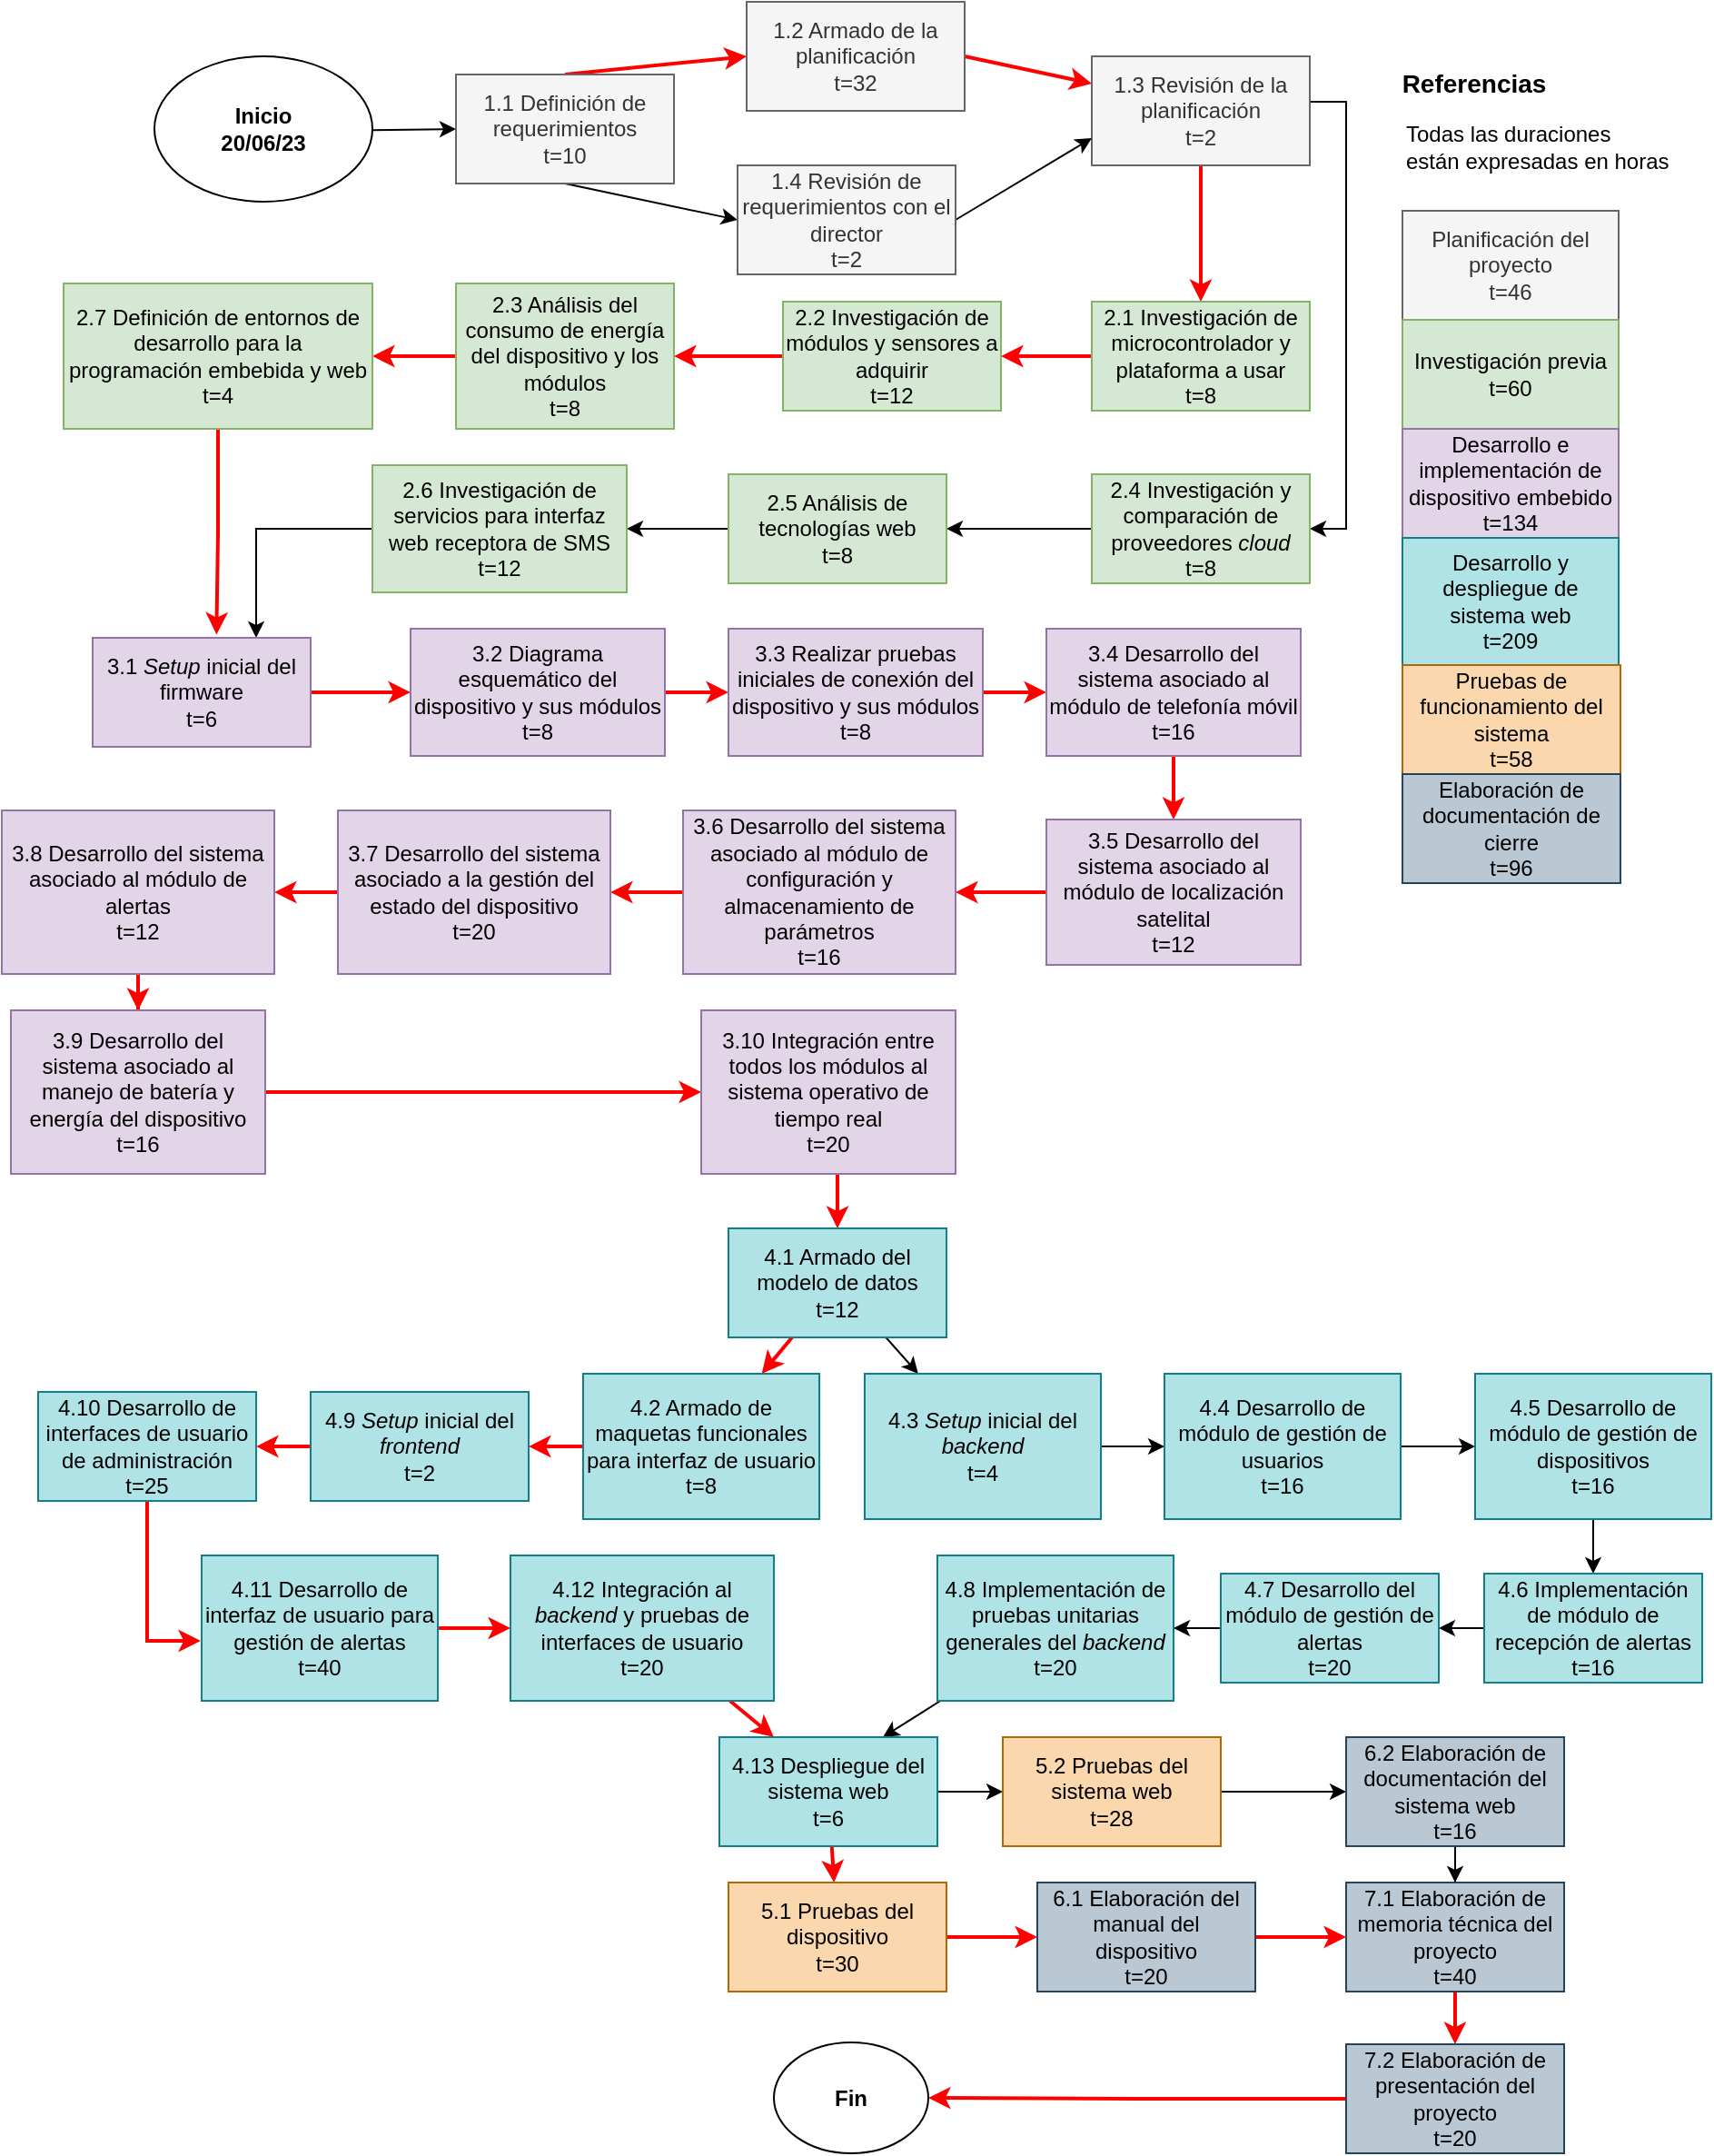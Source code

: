 <mxfile version="21.5.0">
  <diagram name="Página-1" id="_BBzRFqypRIonCh25nqs">
    <mxGraphModel dx="1687" dy="893" grid="1" gridSize="10" guides="1" tooltips="1" connect="1" arrows="1" fold="1" page="1" pageScale="1" pageWidth="827" pageHeight="1169" math="0" shadow="0">
      <root>
        <mxCell id="0" />
        <mxCell id="1" parent="0" />
        <mxCell id="8GlcsTd-VcIJwiDAIykF-2" style="rounded=0;orthogonalLoop=1;jettySize=auto;html=1;" edge="1" parent="1" source="8GlcsTd-VcIJwiDAIykF-1" target="8GlcsTd-VcIJwiDAIykF-4">
          <mxGeometry relative="1" as="geometry">
            <mxPoint x="440" y="125" as="targetPoint" />
          </mxGeometry>
        </mxCell>
        <mxCell id="8GlcsTd-VcIJwiDAIykF-1" value="&lt;div&gt;Inicio&lt;/div&gt;&lt;div&gt;20/06/23&lt;br&gt;&lt;/div&gt;" style="ellipse;whiteSpace=wrap;html=1;fontStyle=1" vertex="1" parent="1">
          <mxGeometry x="294" y="75" width="120" height="80" as="geometry" />
        </mxCell>
        <mxCell id="8GlcsTd-VcIJwiDAIykF-48" style="rounded=0;orthogonalLoop=1;jettySize=auto;html=1;entryX=0;entryY=0.5;entryDx=0;entryDy=0;exitX=0.5;exitY=0;exitDx=0;exitDy=0;fontColor=#FF0000;fontStyle=1;strokeWidth=2;strokeColor=#FF0000;" edge="1" parent="1" source="8GlcsTd-VcIJwiDAIykF-4" target="8GlcsTd-VcIJwiDAIykF-6">
          <mxGeometry relative="1" as="geometry" />
        </mxCell>
        <mxCell id="8GlcsTd-VcIJwiDAIykF-49" style="rounded=0;orthogonalLoop=1;jettySize=auto;html=1;entryX=0;entryY=0.5;entryDx=0;entryDy=0;exitX=0.5;exitY=1;exitDx=0;exitDy=0;" edge="1" parent="1" source="8GlcsTd-VcIJwiDAIykF-4" target="8GlcsTd-VcIJwiDAIykF-7">
          <mxGeometry relative="1" as="geometry" />
        </mxCell>
        <mxCell id="8GlcsTd-VcIJwiDAIykF-4" value="&lt;div&gt;1.1 Definición de requerimientos&lt;/div&gt;&lt;div&gt;t=10&lt;br&gt;&lt;/div&gt;" style="rounded=0;whiteSpace=wrap;html=1;fillColor=#f5f5f5;fontColor=#333333;strokeColor=#666666;" vertex="1" parent="1">
          <mxGeometry x="460" y="85" width="120" height="60" as="geometry" />
        </mxCell>
        <mxCell id="8GlcsTd-VcIJwiDAIykF-52" style="edgeStyle=orthogonalEdgeStyle;rounded=0;orthogonalLoop=1;jettySize=auto;html=1;entryX=0.5;entryY=0;entryDx=0;entryDy=0;strokeWidth=2;strokeColor=#FF0000;" edge="1" parent="1" source="8GlcsTd-VcIJwiDAIykF-5" target="8GlcsTd-VcIJwiDAIykF-8">
          <mxGeometry relative="1" as="geometry" />
        </mxCell>
        <mxCell id="8GlcsTd-VcIJwiDAIykF-107" style="edgeStyle=orthogonalEdgeStyle;rounded=0;orthogonalLoop=1;jettySize=auto;html=1;entryX=1;entryY=0.5;entryDx=0;entryDy=0;" edge="1" parent="1" source="8GlcsTd-VcIJwiDAIykF-5" target="8GlcsTd-VcIJwiDAIykF-11">
          <mxGeometry relative="1" as="geometry">
            <Array as="points">
              <mxPoint x="950" y="100" />
              <mxPoint x="950" y="335" />
            </Array>
          </mxGeometry>
        </mxCell>
        <mxCell id="8GlcsTd-VcIJwiDAIykF-5" value="&lt;div&gt;1.3 Revisión de la planificación&lt;/div&gt;&lt;div&gt;t=2&lt;br&gt;&lt;/div&gt;" style="rounded=0;whiteSpace=wrap;html=1;fillColor=#f5f5f5;fontColor=#333333;strokeColor=#666666;" vertex="1" parent="1">
          <mxGeometry x="810" y="75" width="120" height="60" as="geometry" />
        </mxCell>
        <mxCell id="8GlcsTd-VcIJwiDAIykF-50" style="rounded=0;orthogonalLoop=1;jettySize=auto;html=1;entryX=0;entryY=0.25;entryDx=0;entryDy=0;exitX=1;exitY=0.5;exitDx=0;exitDy=0;fontColor=#FF0000;fontStyle=1;strokeWidth=2;strokeColor=#FF0000;" edge="1" parent="1" source="8GlcsTd-VcIJwiDAIykF-6" target="8GlcsTd-VcIJwiDAIykF-5">
          <mxGeometry relative="1" as="geometry" />
        </mxCell>
        <mxCell id="8GlcsTd-VcIJwiDAIykF-6" value="&lt;div&gt;1.2 Armado de la planificación&lt;/div&gt;&lt;div&gt;t=32&lt;br&gt;&lt;/div&gt;" style="rounded=0;whiteSpace=wrap;html=1;fillColor=#f5f5f5;fontColor=#333333;strokeColor=#666666;" vertex="1" parent="1">
          <mxGeometry x="620" y="45" width="120" height="60" as="geometry" />
        </mxCell>
        <mxCell id="8GlcsTd-VcIJwiDAIykF-51" style="rounded=0;orthogonalLoop=1;jettySize=auto;html=1;exitX=1;exitY=0.5;exitDx=0;exitDy=0;entryX=0;entryY=0.75;entryDx=0;entryDy=0;" edge="1" parent="1" source="8GlcsTd-VcIJwiDAIykF-7" target="8GlcsTd-VcIJwiDAIykF-5">
          <mxGeometry relative="1" as="geometry" />
        </mxCell>
        <mxCell id="8GlcsTd-VcIJwiDAIykF-7" value="&lt;div&gt;1.4 Revisión de requerimientos con el director&lt;/div&gt;&lt;div&gt;t=2&lt;br&gt;&lt;/div&gt;" style="rounded=0;whiteSpace=wrap;html=1;fillColor=#f5f5f5;fontColor=#333333;strokeColor=#666666;" vertex="1" parent="1">
          <mxGeometry x="615" y="135" width="120" height="60" as="geometry" />
        </mxCell>
        <mxCell id="8GlcsTd-VcIJwiDAIykF-53" style="edgeStyle=orthogonalEdgeStyle;rounded=0;orthogonalLoop=1;jettySize=auto;html=1;entryX=1;entryY=0.5;entryDx=0;entryDy=0;strokeWidth=2;strokeColor=#FF0000;" edge="1" parent="1" source="8GlcsTd-VcIJwiDAIykF-8" target="8GlcsTd-VcIJwiDAIykF-9">
          <mxGeometry relative="1" as="geometry" />
        </mxCell>
        <mxCell id="8GlcsTd-VcIJwiDAIykF-8" value="&lt;div&gt;2.1 Investigación de microcontrolador y plataforma a usar&lt;/div&gt;&lt;div&gt;t=8&lt;br&gt;&lt;/div&gt;" style="rounded=0;whiteSpace=wrap;html=1;fillColor=#d5e8d4;strokeColor=#82b366;" vertex="1" parent="1">
          <mxGeometry x="810" y="210" width="120" height="60" as="geometry" />
        </mxCell>
        <mxCell id="8GlcsTd-VcIJwiDAIykF-54" style="edgeStyle=orthogonalEdgeStyle;rounded=0;orthogonalLoop=1;jettySize=auto;html=1;strokeWidth=2;strokeColor=#FF0000;" edge="1" parent="1" source="8GlcsTd-VcIJwiDAIykF-9" target="8GlcsTd-VcIJwiDAIykF-10">
          <mxGeometry relative="1" as="geometry" />
        </mxCell>
        <mxCell id="8GlcsTd-VcIJwiDAIykF-9" value="&lt;div&gt;2.2 Investigación de módulos y sensores a adquirir&lt;/div&gt;&lt;div&gt;t=12&lt;br&gt;&lt;/div&gt;" style="rounded=0;whiteSpace=wrap;html=1;fillColor=#d5e8d4;strokeColor=#82b366;" vertex="1" parent="1">
          <mxGeometry x="640" y="210" width="120" height="60" as="geometry" />
        </mxCell>
        <mxCell id="8GlcsTd-VcIJwiDAIykF-55" style="edgeStyle=orthogonalEdgeStyle;rounded=0;orthogonalLoop=1;jettySize=auto;html=1;entryX=1;entryY=0.5;entryDx=0;entryDy=0;strokeWidth=2;strokeColor=#FF0000;" edge="1" parent="1" source="8GlcsTd-VcIJwiDAIykF-10" target="8GlcsTd-VcIJwiDAIykF-14">
          <mxGeometry relative="1" as="geometry" />
        </mxCell>
        <mxCell id="8GlcsTd-VcIJwiDAIykF-10" value="&lt;div&gt;2.3 Análisis del consumo de energía del dispositivo y los módulos&lt;/div&gt;&lt;div&gt;t=8&lt;br&gt;&lt;/div&gt;" style="rounded=0;whiteSpace=wrap;html=1;fillColor=#d5e8d4;strokeColor=#82b366;" vertex="1" parent="1">
          <mxGeometry x="460" y="200" width="120" height="80" as="geometry" />
        </mxCell>
        <mxCell id="8GlcsTd-VcIJwiDAIykF-58" style="edgeStyle=orthogonalEdgeStyle;rounded=0;orthogonalLoop=1;jettySize=auto;html=1;" edge="1" parent="1" source="8GlcsTd-VcIJwiDAIykF-11" target="8GlcsTd-VcIJwiDAIykF-12">
          <mxGeometry relative="1" as="geometry" />
        </mxCell>
        <mxCell id="8GlcsTd-VcIJwiDAIykF-11" value="&lt;div&gt;2.4 Investigación y comparación de proveedores &lt;i&gt;cloud&lt;/i&gt;&lt;/div&gt;&lt;div&gt;t=8&lt;br&gt;&lt;/div&gt;" style="rounded=0;whiteSpace=wrap;html=1;fillColor=#d5e8d4;strokeColor=#82b366;" vertex="1" parent="1">
          <mxGeometry x="810" y="305" width="120" height="60" as="geometry" />
        </mxCell>
        <mxCell id="8GlcsTd-VcIJwiDAIykF-59" style="edgeStyle=orthogonalEdgeStyle;rounded=0;orthogonalLoop=1;jettySize=auto;html=1;" edge="1" parent="1" source="8GlcsTd-VcIJwiDAIykF-12" target="8GlcsTd-VcIJwiDAIykF-13">
          <mxGeometry relative="1" as="geometry" />
        </mxCell>
        <mxCell id="8GlcsTd-VcIJwiDAIykF-12" value="&lt;div&gt;2.5 Análisis de tecnologías web&lt;/div&gt;&lt;div&gt;t=8&lt;br&gt;&lt;/div&gt;" style="rounded=0;whiteSpace=wrap;html=1;fillColor=#d5e8d4;strokeColor=#82b366;" vertex="1" parent="1">
          <mxGeometry x="610" y="305" width="120" height="60" as="geometry" />
        </mxCell>
        <mxCell id="8GlcsTd-VcIJwiDAIykF-62" style="edgeStyle=orthogonalEdgeStyle;rounded=0;orthogonalLoop=1;jettySize=auto;html=1;entryX=0.75;entryY=0;entryDx=0;entryDy=0;" edge="1" parent="1" source="8GlcsTd-VcIJwiDAIykF-13" target="8GlcsTd-VcIJwiDAIykF-15">
          <mxGeometry relative="1" as="geometry" />
        </mxCell>
        <mxCell id="8GlcsTd-VcIJwiDAIykF-13" value="&lt;div&gt;2.6 Investigación de servicios para interfaz web receptora de SMS&lt;/div&gt;&lt;div&gt;t=12&lt;br&gt;&lt;/div&gt;" style="rounded=0;whiteSpace=wrap;html=1;fillColor=#d5e8d4;strokeColor=#82b366;" vertex="1" parent="1">
          <mxGeometry x="414" y="300" width="140" height="70" as="geometry" />
        </mxCell>
        <mxCell id="8GlcsTd-VcIJwiDAIykF-61" style="edgeStyle=orthogonalEdgeStyle;rounded=0;orthogonalLoop=1;jettySize=auto;html=1;entryX=0.568;entryY=-0.03;entryDx=0;entryDy=0;entryPerimeter=0;strokeWidth=2;strokeColor=#FF0000;" edge="1" parent="1" source="8GlcsTd-VcIJwiDAIykF-14" target="8GlcsTd-VcIJwiDAIykF-15">
          <mxGeometry relative="1" as="geometry" />
        </mxCell>
        <mxCell id="8GlcsTd-VcIJwiDAIykF-14" value="&lt;div&gt;2.7 Definición de entornos de desarrollo para la programación embebida y web&lt;/div&gt;&lt;div&gt;t=4&lt;br&gt;&lt;/div&gt;" style="rounded=0;whiteSpace=wrap;html=1;fillColor=#d5e8d4;strokeColor=#82b366;" vertex="1" parent="1">
          <mxGeometry x="244" y="200" width="170" height="80" as="geometry" />
        </mxCell>
        <mxCell id="8GlcsTd-VcIJwiDAIykF-63" style="edgeStyle=orthogonalEdgeStyle;rounded=0;orthogonalLoop=1;jettySize=auto;html=1;entryX=0;entryY=0.5;entryDx=0;entryDy=0;strokeWidth=2;strokeColor=#FF0000;" edge="1" parent="1" source="8GlcsTd-VcIJwiDAIykF-15" target="8GlcsTd-VcIJwiDAIykF-16">
          <mxGeometry relative="1" as="geometry" />
        </mxCell>
        <mxCell id="8GlcsTd-VcIJwiDAIykF-15" value="&lt;div&gt;3.1 &lt;i&gt;Setup&lt;/i&gt; inicial del firmware&lt;/div&gt;&lt;div&gt;t=6&lt;br&gt;&lt;/div&gt;" style="rounded=0;whiteSpace=wrap;html=1;fillColor=#e1d5e7;strokeColor=#9673a6;" vertex="1" parent="1">
          <mxGeometry x="260" y="395" width="120" height="60" as="geometry" />
        </mxCell>
        <mxCell id="8GlcsTd-VcIJwiDAIykF-64" style="edgeStyle=orthogonalEdgeStyle;rounded=0;orthogonalLoop=1;jettySize=auto;html=1;strokeWidth=2;strokeColor=#FF0000;" edge="1" parent="1" source="8GlcsTd-VcIJwiDAIykF-16" target="8GlcsTd-VcIJwiDAIykF-17">
          <mxGeometry relative="1" as="geometry" />
        </mxCell>
        <mxCell id="8GlcsTd-VcIJwiDAIykF-16" value="&lt;div&gt;3.2 Diagrama esquemático del dispositivo y sus módulos&lt;/div&gt;&lt;div&gt;t=8&lt;br&gt;&lt;/div&gt;" style="rounded=0;whiteSpace=wrap;html=1;fillColor=#e1d5e7;strokeColor=#9673a6;" vertex="1" parent="1">
          <mxGeometry x="435" y="390" width="140" height="70" as="geometry" />
        </mxCell>
        <mxCell id="8GlcsTd-VcIJwiDAIykF-65" style="edgeStyle=orthogonalEdgeStyle;rounded=0;orthogonalLoop=1;jettySize=auto;html=1;strokeWidth=2;strokeColor=#FF0000;" edge="1" parent="1" source="8GlcsTd-VcIJwiDAIykF-17" target="8GlcsTd-VcIJwiDAIykF-18">
          <mxGeometry relative="1" as="geometry" />
        </mxCell>
        <mxCell id="8GlcsTd-VcIJwiDAIykF-17" value="&lt;div&gt;3.3 Realizar pruebas iniciales de conexión del dispositivo y sus módulos&lt;/div&gt;&lt;div&gt;t=8&lt;br&gt;&lt;/div&gt;" style="rounded=0;whiteSpace=wrap;html=1;fillColor=#e1d5e7;strokeColor=#9673a6;" vertex="1" parent="1">
          <mxGeometry x="610" y="390" width="140" height="70" as="geometry" />
        </mxCell>
        <mxCell id="8GlcsTd-VcIJwiDAIykF-66" style="edgeStyle=orthogonalEdgeStyle;rounded=0;orthogonalLoop=1;jettySize=auto;html=1;strokeWidth=2;strokeColor=#FF0000;" edge="1" parent="1" source="8GlcsTd-VcIJwiDAIykF-18" target="8GlcsTd-VcIJwiDAIykF-19">
          <mxGeometry relative="1" as="geometry" />
        </mxCell>
        <mxCell id="8GlcsTd-VcIJwiDAIykF-18" value="&lt;div&gt;3.4 Desarrollo del sistema asociado al módulo de telefonía móvil&lt;/div&gt;&lt;div&gt;t=16&lt;br&gt;&lt;/div&gt;" style="rounded=0;whiteSpace=wrap;html=1;fillColor=#e1d5e7;strokeColor=#9673a6;" vertex="1" parent="1">
          <mxGeometry x="785" y="390" width="140" height="70" as="geometry" />
        </mxCell>
        <mxCell id="8GlcsTd-VcIJwiDAIykF-67" style="edgeStyle=orthogonalEdgeStyle;rounded=0;orthogonalLoop=1;jettySize=auto;html=1;strokeWidth=2;strokeColor=#FF0000;" edge="1" parent="1" source="8GlcsTd-VcIJwiDAIykF-19" target="8GlcsTd-VcIJwiDAIykF-20">
          <mxGeometry relative="1" as="geometry" />
        </mxCell>
        <mxCell id="8GlcsTd-VcIJwiDAIykF-19" value="&lt;div&gt;3.5 Desarrollo del sistema asociado al módulo de localización satelital&lt;/div&gt;&lt;div&gt;t=12&lt;br&gt;&lt;/div&gt;" style="rounded=0;whiteSpace=wrap;html=1;fillColor=#e1d5e7;strokeColor=#9673a6;" vertex="1" parent="1">
          <mxGeometry x="785" y="495" width="140" height="80" as="geometry" />
        </mxCell>
        <mxCell id="8GlcsTd-VcIJwiDAIykF-68" style="edgeStyle=orthogonalEdgeStyle;rounded=0;orthogonalLoop=1;jettySize=auto;html=1;strokeWidth=2;strokeColor=#FF0000;" edge="1" parent="1" source="8GlcsTd-VcIJwiDAIykF-20" target="8GlcsTd-VcIJwiDAIykF-21">
          <mxGeometry relative="1" as="geometry" />
        </mxCell>
        <mxCell id="8GlcsTd-VcIJwiDAIykF-20" value="&lt;div&gt;3.6 Desarrollo del sistema asociado al módulo de configuración y almacenamiento de parámetros&lt;/div&gt;&lt;div&gt;t=16&lt;br&gt;&lt;/div&gt;" style="rounded=0;whiteSpace=wrap;html=1;fillColor=#e1d5e7;strokeColor=#9673a6;" vertex="1" parent="1">
          <mxGeometry x="585" y="490" width="150" height="90" as="geometry" />
        </mxCell>
        <mxCell id="8GlcsTd-VcIJwiDAIykF-69" style="edgeStyle=orthogonalEdgeStyle;rounded=0;orthogonalLoop=1;jettySize=auto;html=1;strokeWidth=2;strokeColor=#FF0000;" edge="1" parent="1" source="8GlcsTd-VcIJwiDAIykF-21" target="8GlcsTd-VcIJwiDAIykF-22">
          <mxGeometry relative="1" as="geometry" />
        </mxCell>
        <mxCell id="8GlcsTd-VcIJwiDAIykF-21" value="&lt;div&gt;3.7 Desarrollo del sistema asociado a la gestión del estado del dispositivo&lt;/div&gt;&lt;div&gt;t=20&lt;br&gt;&lt;/div&gt;" style="rounded=0;whiteSpace=wrap;html=1;fillColor=#e1d5e7;strokeColor=#9673a6;" vertex="1" parent="1">
          <mxGeometry x="395" y="490" width="150" height="90" as="geometry" />
        </mxCell>
        <mxCell id="8GlcsTd-VcIJwiDAIykF-72" style="edgeStyle=orthogonalEdgeStyle;rounded=0;orthogonalLoop=1;jettySize=auto;html=1;strokeWidth=2;strokeColor=#FF0000;" edge="1" parent="1" source="8GlcsTd-VcIJwiDAIykF-22" target="8GlcsTd-VcIJwiDAIykF-24">
          <mxGeometry relative="1" as="geometry" />
        </mxCell>
        <mxCell id="8GlcsTd-VcIJwiDAIykF-22" value="&lt;div&gt;3.8 Desarrollo del sistema asociado al módulo de alertas&lt;/div&gt;&lt;div&gt;t=12&lt;br&gt;&lt;/div&gt;" style="rounded=0;whiteSpace=wrap;html=1;fillColor=#e1d5e7;strokeColor=#9673a6;" vertex="1" parent="1">
          <mxGeometry x="210" y="490" width="150" height="90" as="geometry" />
        </mxCell>
        <mxCell id="8GlcsTd-VcIJwiDAIykF-73" style="edgeStyle=orthogonalEdgeStyle;rounded=0;orthogonalLoop=1;jettySize=auto;html=1;strokeWidth=2;strokeColor=#FF0000;" edge="1" parent="1" source="8GlcsTd-VcIJwiDAIykF-24" target="8GlcsTd-VcIJwiDAIykF-25">
          <mxGeometry relative="1" as="geometry" />
        </mxCell>
        <mxCell id="8GlcsTd-VcIJwiDAIykF-24" value="&lt;div&gt;3.9 Desarrollo del sistema asociado al manejo de batería y energía del dispositivo&lt;/div&gt;&lt;div&gt;t=16&lt;br&gt;&lt;/div&gt;" style="rounded=0;whiteSpace=wrap;html=1;fillColor=#e1d5e7;strokeColor=#9673a6;" vertex="1" parent="1">
          <mxGeometry x="215" y="600" width="140" height="90" as="geometry" />
        </mxCell>
        <mxCell id="8GlcsTd-VcIJwiDAIykF-117" style="edgeStyle=orthogonalEdgeStyle;rounded=0;orthogonalLoop=1;jettySize=auto;html=1;entryX=0.5;entryY=0;entryDx=0;entryDy=0;strokeWidth=2;strokeColor=#FF0000;" edge="1" parent="1" source="8GlcsTd-VcIJwiDAIykF-25" target="8GlcsTd-VcIJwiDAIykF-26">
          <mxGeometry relative="1" as="geometry">
            <Array as="points">
              <mxPoint x="670" y="700" />
              <mxPoint x="670" y="700" />
            </Array>
          </mxGeometry>
        </mxCell>
        <mxCell id="8GlcsTd-VcIJwiDAIykF-25" value="&lt;div&gt;3.10 Integración entre todos los módulos al sistema operativo de tiempo real&lt;/div&gt;&lt;div&gt;t=20&lt;br&gt;&lt;/div&gt;" style="rounded=0;whiteSpace=wrap;html=1;fillColor=#e1d5e7;strokeColor=#9673a6;" vertex="1" parent="1">
          <mxGeometry x="595" y="600" width="140" height="90" as="geometry" />
        </mxCell>
        <mxCell id="8GlcsTd-VcIJwiDAIykF-88" style="rounded=0;orthogonalLoop=1;jettySize=auto;html=1;" edge="1" parent="1" source="8GlcsTd-VcIJwiDAIykF-26" target="8GlcsTd-VcIJwiDAIykF-28">
          <mxGeometry relative="1" as="geometry" />
        </mxCell>
        <mxCell id="8GlcsTd-VcIJwiDAIykF-118" style="rounded=0;orthogonalLoop=1;jettySize=auto;html=1;strokeWidth=2;strokeColor=#FF0000;" edge="1" parent="1" source="8GlcsTd-VcIJwiDAIykF-26" target="8GlcsTd-VcIJwiDAIykF-27">
          <mxGeometry relative="1" as="geometry" />
        </mxCell>
        <mxCell id="8GlcsTd-VcIJwiDAIykF-26" value="&lt;div&gt;4.1 Armado del modelo de datos&lt;/div&gt;&lt;div&gt;t=12&lt;br&gt;&lt;/div&gt;" style="rounded=0;whiteSpace=wrap;html=1;fillColor=#b0e3e6;strokeColor=#0e8088;" vertex="1" parent="1">
          <mxGeometry x="610" y="720" width="120" height="60" as="geometry" />
        </mxCell>
        <mxCell id="8GlcsTd-VcIJwiDAIykF-84" style="edgeStyle=orthogonalEdgeStyle;rounded=0;orthogonalLoop=1;jettySize=auto;html=1;entryX=1;entryY=0.5;entryDx=0;entryDy=0;strokeWidth=2;strokeColor=#FF0000;" edge="1" parent="1" source="8GlcsTd-VcIJwiDAIykF-27" target="8GlcsTd-VcIJwiDAIykF-36">
          <mxGeometry relative="1" as="geometry" />
        </mxCell>
        <mxCell id="8GlcsTd-VcIJwiDAIykF-27" value="&lt;div&gt;4.2 Armado de maquetas funcionales para interfaz de usuario&lt;/div&gt;&lt;div&gt;t=8&lt;br&gt;&lt;/div&gt;" style="rounded=0;whiteSpace=wrap;html=1;fillColor=#b0e3e6;strokeColor=#0e8088;" vertex="1" parent="1">
          <mxGeometry x="530" y="800" width="130" height="80" as="geometry" />
        </mxCell>
        <mxCell id="8GlcsTd-VcIJwiDAIykF-89" style="edgeStyle=orthogonalEdgeStyle;rounded=0;orthogonalLoop=1;jettySize=auto;html=1;" edge="1" parent="1" source="8GlcsTd-VcIJwiDAIykF-28" target="8GlcsTd-VcIJwiDAIykF-29">
          <mxGeometry relative="1" as="geometry" />
        </mxCell>
        <mxCell id="8GlcsTd-VcIJwiDAIykF-28" value="&lt;div&gt;4.3 &lt;i&gt;Setup&lt;/i&gt; inicial del &lt;i&gt;backend&lt;/i&gt;&lt;/div&gt;&lt;div&gt;t=4&lt;br&gt;&lt;/div&gt;" style="rounded=0;whiteSpace=wrap;html=1;fillColor=#b0e3e6;strokeColor=#0e8088;" vertex="1" parent="1">
          <mxGeometry x="685" y="800" width="130" height="80" as="geometry" />
        </mxCell>
        <mxCell id="8GlcsTd-VcIJwiDAIykF-90" style="edgeStyle=orthogonalEdgeStyle;rounded=0;orthogonalLoop=1;jettySize=auto;html=1;" edge="1" parent="1" source="8GlcsTd-VcIJwiDAIykF-29" target="8GlcsTd-VcIJwiDAIykF-30">
          <mxGeometry relative="1" as="geometry" />
        </mxCell>
        <mxCell id="8GlcsTd-VcIJwiDAIykF-29" value="&lt;div&gt;4.4 Desarrollo de módulo de gestión de usuarios&lt;/div&gt;&lt;div&gt;t=16&lt;br&gt;&lt;/div&gt;" style="rounded=0;whiteSpace=wrap;html=1;fillColor=#b0e3e6;strokeColor=#0e8088;" vertex="1" parent="1">
          <mxGeometry x="850" y="800" width="130" height="80" as="geometry" />
        </mxCell>
        <mxCell id="8GlcsTd-VcIJwiDAIykF-91" style="edgeStyle=orthogonalEdgeStyle;rounded=0;orthogonalLoop=1;jettySize=auto;html=1;entryX=0.5;entryY=0;entryDx=0;entryDy=0;" edge="1" parent="1" source="8GlcsTd-VcIJwiDAIykF-30" target="8GlcsTd-VcIJwiDAIykF-34">
          <mxGeometry relative="1" as="geometry" />
        </mxCell>
        <mxCell id="8GlcsTd-VcIJwiDAIykF-30" value="&lt;div&gt;4.5 Desarrollo de módulo de gestión de dispositivos&lt;/div&gt;&lt;div&gt;t=16&lt;br&gt;&lt;/div&gt;" style="rounded=0;whiteSpace=wrap;html=1;fillColor=#b0e3e6;strokeColor=#0e8088;" vertex="1" parent="1">
          <mxGeometry x="1021" y="800" width="130" height="80" as="geometry" />
        </mxCell>
        <mxCell id="8GlcsTd-VcIJwiDAIykF-106" style="rounded=0;orthogonalLoop=1;jettySize=auto;html=1;entryX=0.75;entryY=0;entryDx=0;entryDy=0;" edge="1" parent="1" source="8GlcsTd-VcIJwiDAIykF-31" target="8GlcsTd-VcIJwiDAIykF-40">
          <mxGeometry relative="1" as="geometry" />
        </mxCell>
        <mxCell id="8GlcsTd-VcIJwiDAIykF-31" value="&lt;div&gt;4.8 Implementación de pruebas unitarias generales del &lt;i&gt;backend&lt;/i&gt;&lt;/div&gt;&lt;div&gt;t=20&lt;br&gt;&lt;/div&gt;" style="rounded=0;whiteSpace=wrap;html=1;fillColor=#b0e3e6;strokeColor=#0e8088;" vertex="1" parent="1">
          <mxGeometry x="725" y="900" width="130" height="80" as="geometry" />
        </mxCell>
        <mxCell id="8GlcsTd-VcIJwiDAIykF-93" style="edgeStyle=orthogonalEdgeStyle;rounded=0;orthogonalLoop=1;jettySize=auto;html=1;" edge="1" parent="1" source="8GlcsTd-VcIJwiDAIykF-33" target="8GlcsTd-VcIJwiDAIykF-31">
          <mxGeometry relative="1" as="geometry" />
        </mxCell>
        <mxCell id="8GlcsTd-VcIJwiDAIykF-33" value="&lt;div&gt;4.7 Desarrollo del módulo de gestión de alertas&lt;/div&gt;&lt;div&gt;t=20&lt;br&gt;&lt;/div&gt;" style="rounded=0;whiteSpace=wrap;html=1;fillColor=#b0e3e6;strokeColor=#0e8088;" vertex="1" parent="1">
          <mxGeometry x="881" y="910" width="120" height="60" as="geometry" />
        </mxCell>
        <mxCell id="8GlcsTd-VcIJwiDAIykF-92" style="edgeStyle=orthogonalEdgeStyle;rounded=0;orthogonalLoop=1;jettySize=auto;html=1;" edge="1" parent="1" source="8GlcsTd-VcIJwiDAIykF-34" target="8GlcsTd-VcIJwiDAIykF-33">
          <mxGeometry relative="1" as="geometry" />
        </mxCell>
        <mxCell id="8GlcsTd-VcIJwiDAIykF-34" value="&lt;div&gt;4.6 Implementación de módulo de recepción de alertas&lt;/div&gt;&lt;div&gt;t=16&lt;br&gt;&lt;/div&gt;" style="rounded=0;whiteSpace=wrap;html=1;fillColor=#b0e3e6;strokeColor=#0e8088;" vertex="1" parent="1">
          <mxGeometry x="1026" y="910" width="120" height="60" as="geometry" />
        </mxCell>
        <mxCell id="8GlcsTd-VcIJwiDAIykF-85" style="edgeStyle=orthogonalEdgeStyle;rounded=0;orthogonalLoop=1;jettySize=auto;html=1;strokeWidth=2;strokeColor=#FF0000;" edge="1" parent="1" source="8GlcsTd-VcIJwiDAIykF-36" target="8GlcsTd-VcIJwiDAIykF-37">
          <mxGeometry relative="1" as="geometry" />
        </mxCell>
        <mxCell id="8GlcsTd-VcIJwiDAIykF-36" value="&lt;div&gt;4.9 &lt;i&gt;Setup&lt;/i&gt; inicial del &lt;i&gt;frontend&lt;/i&gt;&lt;/div&gt;&lt;div&gt;t=2&lt;br&gt;&lt;/div&gt;" style="rounded=0;whiteSpace=wrap;html=1;fillColor=#b0e3e6;strokeColor=#0e8088;" vertex="1" parent="1">
          <mxGeometry x="380" y="810" width="120" height="60" as="geometry" />
        </mxCell>
        <mxCell id="8GlcsTd-VcIJwiDAIykF-86" style="edgeStyle=orthogonalEdgeStyle;rounded=0;orthogonalLoop=1;jettySize=auto;html=1;entryX=-0.004;entryY=0.588;entryDx=0;entryDy=0;entryPerimeter=0;strokeWidth=2;strokeColor=#FF0000;" edge="1" parent="1" source="8GlcsTd-VcIJwiDAIykF-37" target="8GlcsTd-VcIJwiDAIykF-38">
          <mxGeometry relative="1" as="geometry" />
        </mxCell>
        <mxCell id="8GlcsTd-VcIJwiDAIykF-37" value="&lt;div&gt;4.10 Desarrollo de interfaces de usuario de administración&lt;/div&gt;&lt;div&gt;t=25&lt;br&gt;&lt;/div&gt;" style="rounded=0;whiteSpace=wrap;html=1;fillColor=#b0e3e6;strokeColor=#0e8088;" vertex="1" parent="1">
          <mxGeometry x="230" y="810" width="120" height="60" as="geometry" />
        </mxCell>
        <mxCell id="8GlcsTd-VcIJwiDAIykF-87" style="edgeStyle=orthogonalEdgeStyle;rounded=0;orthogonalLoop=1;jettySize=auto;html=1;entryX=0;entryY=0.5;entryDx=0;entryDy=0;strokeWidth=2;strokeColor=#FF0000;" edge="1" parent="1" source="8GlcsTd-VcIJwiDAIykF-38" target="8GlcsTd-VcIJwiDAIykF-41">
          <mxGeometry relative="1" as="geometry" />
        </mxCell>
        <mxCell id="8GlcsTd-VcIJwiDAIykF-38" value="&lt;div&gt;4.11 Desarrollo de interfaz de usuario para gestión de alertas&lt;/div&gt;&lt;div&gt;t=40&lt;br&gt;&lt;/div&gt;" style="rounded=0;whiteSpace=wrap;html=1;fillColor=#b0e3e6;strokeColor=#0e8088;" vertex="1" parent="1">
          <mxGeometry x="320" y="900" width="130" height="80" as="geometry" />
        </mxCell>
        <mxCell id="8GlcsTd-VcIJwiDAIykF-96" style="rounded=0;orthogonalLoop=1;jettySize=auto;html=1;strokeWidth=2;strokeColor=#FF0000;" edge="1" parent="1" source="8GlcsTd-VcIJwiDAIykF-40" target="8GlcsTd-VcIJwiDAIykF-42">
          <mxGeometry relative="1" as="geometry" />
        </mxCell>
        <mxCell id="8GlcsTd-VcIJwiDAIykF-97" style="rounded=0;orthogonalLoop=1;jettySize=auto;html=1;" edge="1" parent="1" source="8GlcsTd-VcIJwiDAIykF-40" target="8GlcsTd-VcIJwiDAIykF-43">
          <mxGeometry relative="1" as="geometry" />
        </mxCell>
        <mxCell id="8GlcsTd-VcIJwiDAIykF-40" value="&lt;div&gt;4.13 Despliegue del sistema web&lt;/div&gt;&lt;div&gt;t=6&lt;br&gt;&lt;/div&gt;" style="rounded=0;whiteSpace=wrap;html=1;fillColor=#b0e3e6;strokeColor=#0e8088;" vertex="1" parent="1">
          <mxGeometry x="605" y="1000" width="120" height="60" as="geometry" />
        </mxCell>
        <mxCell id="8GlcsTd-VcIJwiDAIykF-105" style="rounded=0;orthogonalLoop=1;jettySize=auto;html=1;entryX=0.25;entryY=0;entryDx=0;entryDy=0;strokeWidth=2;strokeColor=#FF0000;" edge="1" parent="1" source="8GlcsTd-VcIJwiDAIykF-41" target="8GlcsTd-VcIJwiDAIykF-40">
          <mxGeometry relative="1" as="geometry" />
        </mxCell>
        <mxCell id="8GlcsTd-VcIJwiDAIykF-41" value="&lt;div&gt;4.12 Integración al &lt;i&gt;backend&lt;/i&gt; y pruebas de interfaces de usuario&lt;/div&gt;&lt;div&gt;t=20&lt;br&gt;&lt;/div&gt;" style="rounded=0;whiteSpace=wrap;html=1;fillColor=#b0e3e6;strokeColor=#0e8088;" vertex="1" parent="1">
          <mxGeometry x="490" y="900" width="145" height="80" as="geometry" />
        </mxCell>
        <mxCell id="8GlcsTd-VcIJwiDAIykF-98" style="edgeStyle=orthogonalEdgeStyle;rounded=0;orthogonalLoop=1;jettySize=auto;html=1;strokeWidth=2;strokeColor=#FF0000;" edge="1" parent="1" source="8GlcsTd-VcIJwiDAIykF-42" target="8GlcsTd-VcIJwiDAIykF-44">
          <mxGeometry relative="1" as="geometry" />
        </mxCell>
        <mxCell id="8GlcsTd-VcIJwiDAIykF-42" value="&lt;div&gt;5.1 Pruebas del dispositivo&lt;/div&gt;&lt;div&gt;t=30&lt;br&gt;&lt;/div&gt;" style="rounded=0;whiteSpace=wrap;html=1;fillColor=#fad7ac;strokeColor=#b46504;" vertex="1" parent="1">
          <mxGeometry x="610" y="1080" width="120" height="60" as="geometry" />
        </mxCell>
        <mxCell id="8GlcsTd-VcIJwiDAIykF-100" style="edgeStyle=orthogonalEdgeStyle;rounded=0;orthogonalLoop=1;jettySize=auto;html=1;" edge="1" parent="1" source="8GlcsTd-VcIJwiDAIykF-43" target="8GlcsTd-VcIJwiDAIykF-45">
          <mxGeometry relative="1" as="geometry" />
        </mxCell>
        <mxCell id="8GlcsTd-VcIJwiDAIykF-43" value="&lt;div&gt;5.2 Pruebas del sistema web&lt;/div&gt;&lt;div&gt;t=28&lt;br&gt;&lt;/div&gt;" style="rounded=0;whiteSpace=wrap;html=1;fillColor=#fad7ac;strokeColor=#b46504;" vertex="1" parent="1">
          <mxGeometry x="761" y="1000" width="120" height="60" as="geometry" />
        </mxCell>
        <mxCell id="8GlcsTd-VcIJwiDAIykF-120" style="edgeStyle=orthogonalEdgeStyle;rounded=0;orthogonalLoop=1;jettySize=auto;html=1;strokeWidth=2;strokeColor=#FF0000;" edge="1" parent="1" source="8GlcsTd-VcIJwiDAIykF-44" target="8GlcsTd-VcIJwiDAIykF-46">
          <mxGeometry relative="1" as="geometry" />
        </mxCell>
        <mxCell id="8GlcsTd-VcIJwiDAIykF-44" value="&lt;div&gt;6.1 Elaboración del manual del dispositivo&lt;/div&gt;&lt;div&gt;t=20&lt;br&gt;&lt;/div&gt;" style="rounded=0;whiteSpace=wrap;html=1;fillColor=#bac8d3;strokeColor=#23445d;" vertex="1" parent="1">
          <mxGeometry x="780" y="1080" width="120" height="60" as="geometry" />
        </mxCell>
        <mxCell id="8GlcsTd-VcIJwiDAIykF-119" style="edgeStyle=orthogonalEdgeStyle;rounded=0;orthogonalLoop=1;jettySize=auto;html=1;entryX=0.5;entryY=0;entryDx=0;entryDy=0;" edge="1" parent="1" source="8GlcsTd-VcIJwiDAIykF-45" target="8GlcsTd-VcIJwiDAIykF-46">
          <mxGeometry relative="1" as="geometry" />
        </mxCell>
        <mxCell id="8GlcsTd-VcIJwiDAIykF-45" value="&lt;div&gt;6.2 Elaboración de documentación del sistema web&lt;/div&gt;&lt;div&gt;t=16&lt;br&gt;&lt;/div&gt;" style="rounded=0;whiteSpace=wrap;html=1;fillColor=#bac8d3;strokeColor=#23445d;" vertex="1" parent="1">
          <mxGeometry x="950" y="1000" width="120" height="60" as="geometry" />
        </mxCell>
        <mxCell id="8GlcsTd-VcIJwiDAIykF-103" style="edgeStyle=orthogonalEdgeStyle;rounded=0;orthogonalLoop=1;jettySize=auto;html=1;strokeWidth=2;strokeColor=#FF0000;" edge="1" parent="1" source="8GlcsTd-VcIJwiDAIykF-46" target="8GlcsTd-VcIJwiDAIykF-47">
          <mxGeometry relative="1" as="geometry" />
        </mxCell>
        <mxCell id="8GlcsTd-VcIJwiDAIykF-46" value="&lt;div&gt;7.1 Elaboración de memoria técnica del proyecto&lt;/div&gt;&lt;div&gt;t=40&lt;br&gt;&lt;/div&gt;" style="rounded=0;whiteSpace=wrap;html=1;fillColor=#bac8d3;strokeColor=#23445d;" vertex="1" parent="1">
          <mxGeometry x="950" y="1080" width="120" height="60" as="geometry" />
        </mxCell>
        <mxCell id="8GlcsTd-VcIJwiDAIykF-104" style="edgeStyle=orthogonalEdgeStyle;rounded=0;orthogonalLoop=1;jettySize=auto;html=1;strokeWidth=2;strokeColor=#FF0000;" edge="1" parent="1" source="8GlcsTd-VcIJwiDAIykF-47" target="8GlcsTd-VcIJwiDAIykF-82">
          <mxGeometry relative="1" as="geometry" />
        </mxCell>
        <mxCell id="8GlcsTd-VcIJwiDAIykF-47" value="&lt;div&gt;7.2 Elaboración de presentación del proyecto&lt;/div&gt;&lt;div&gt;t=20&lt;br&gt;&lt;/div&gt;" style="rounded=0;whiteSpace=wrap;html=1;fillColor=#bac8d3;strokeColor=#23445d;" vertex="1" parent="1">
          <mxGeometry x="950" y="1169" width="120" height="60" as="geometry" />
        </mxCell>
        <mxCell id="8GlcsTd-VcIJwiDAIykF-82" value="Fin" style="ellipse;whiteSpace=wrap;html=1;fontStyle=1" vertex="1" parent="1">
          <mxGeometry x="635" y="1168" width="85" height="61" as="geometry" />
        </mxCell>
        <mxCell id="8GlcsTd-VcIJwiDAIykF-108" value="&lt;div&gt;Planificación del proyecto&lt;/div&gt;&lt;div&gt;t=46&lt;br&gt;&lt;/div&gt;" style="rounded=0;whiteSpace=wrap;html=1;fillColor=#f5f5f5;fontColor=#333333;strokeColor=#666666;" vertex="1" parent="1">
          <mxGeometry x="981" y="160" width="119" height="60" as="geometry" />
        </mxCell>
        <mxCell id="8GlcsTd-VcIJwiDAIykF-109" value="&lt;div&gt;Investigación previa&lt;/div&gt;&lt;div&gt;t=60&lt;br&gt;&lt;/div&gt;" style="rounded=0;whiteSpace=wrap;html=1;fillColor=#d5e8d4;strokeColor=#82b366;" vertex="1" parent="1">
          <mxGeometry x="981" y="220" width="119" height="60" as="geometry" />
        </mxCell>
        <mxCell id="8GlcsTd-VcIJwiDAIykF-110" value="&lt;div&gt;Desarrollo e implementación de dispositivo embebido&lt;br&gt;&lt;/div&gt;&lt;div&gt;t=134&lt;br&gt;&lt;/div&gt;" style="rounded=0;whiteSpace=wrap;html=1;fillColor=#e1d5e7;strokeColor=#9673a6;" vertex="1" parent="1">
          <mxGeometry x="981" y="280" width="119" height="60" as="geometry" />
        </mxCell>
        <mxCell id="8GlcsTd-VcIJwiDAIykF-111" value="&lt;div&gt;Desarrollo y despliegue de sistema web&lt;/div&gt;&lt;div&gt;t=209&lt;br&gt;&lt;/div&gt;" style="rounded=0;whiteSpace=wrap;html=1;fillColor=#b0e3e6;strokeColor=#0e8088;" vertex="1" parent="1">
          <mxGeometry x="981" y="340" width="119" height="70" as="geometry" />
        </mxCell>
        <mxCell id="8GlcsTd-VcIJwiDAIykF-112" value="&lt;div&gt;Pruebas de funcionamiento del sistema&lt;/div&gt;&lt;div&gt;t=58&lt;br&gt;&lt;/div&gt;" style="rounded=0;whiteSpace=wrap;html=1;fillColor=#fad7ac;strokeColor=#b46504;" vertex="1" parent="1">
          <mxGeometry x="981" y="410" width="120" height="60" as="geometry" />
        </mxCell>
        <mxCell id="8GlcsTd-VcIJwiDAIykF-113" value="&lt;div&gt;Elaboración de documentación de cierre&lt;/div&gt;&lt;div&gt;t=96&lt;br&gt;&lt;/div&gt;" style="rounded=0;whiteSpace=wrap;html=1;fillColor=#bac8d3;strokeColor=#23445d;" vertex="1" parent="1">
          <mxGeometry x="981" y="470" width="120" height="60" as="geometry" />
        </mxCell>
        <mxCell id="8GlcsTd-VcIJwiDAIykF-114" value="Referencias" style="text;html=1;align=center;verticalAlign=middle;resizable=0;points=[];autosize=1;strokeColor=none;fillColor=none;fontSize=14;fontStyle=1" vertex="1" parent="1">
          <mxGeometry x="970" y="75" width="100" height="30" as="geometry" />
        </mxCell>
        <mxCell id="8GlcsTd-VcIJwiDAIykF-115" value="&lt;div&gt;Todas las duraciones&amp;nbsp;&lt;/div&gt;&lt;div&gt;están expresadas en horas&lt;/div&gt;" style="text;html=1;align=left;verticalAlign=middle;resizable=0;points=[];autosize=1;strokeColor=none;fillColor=none;" vertex="1" parent="1">
          <mxGeometry x="981" y="105" width="170" height="40" as="geometry" />
        </mxCell>
      </root>
    </mxGraphModel>
  </diagram>
</mxfile>
